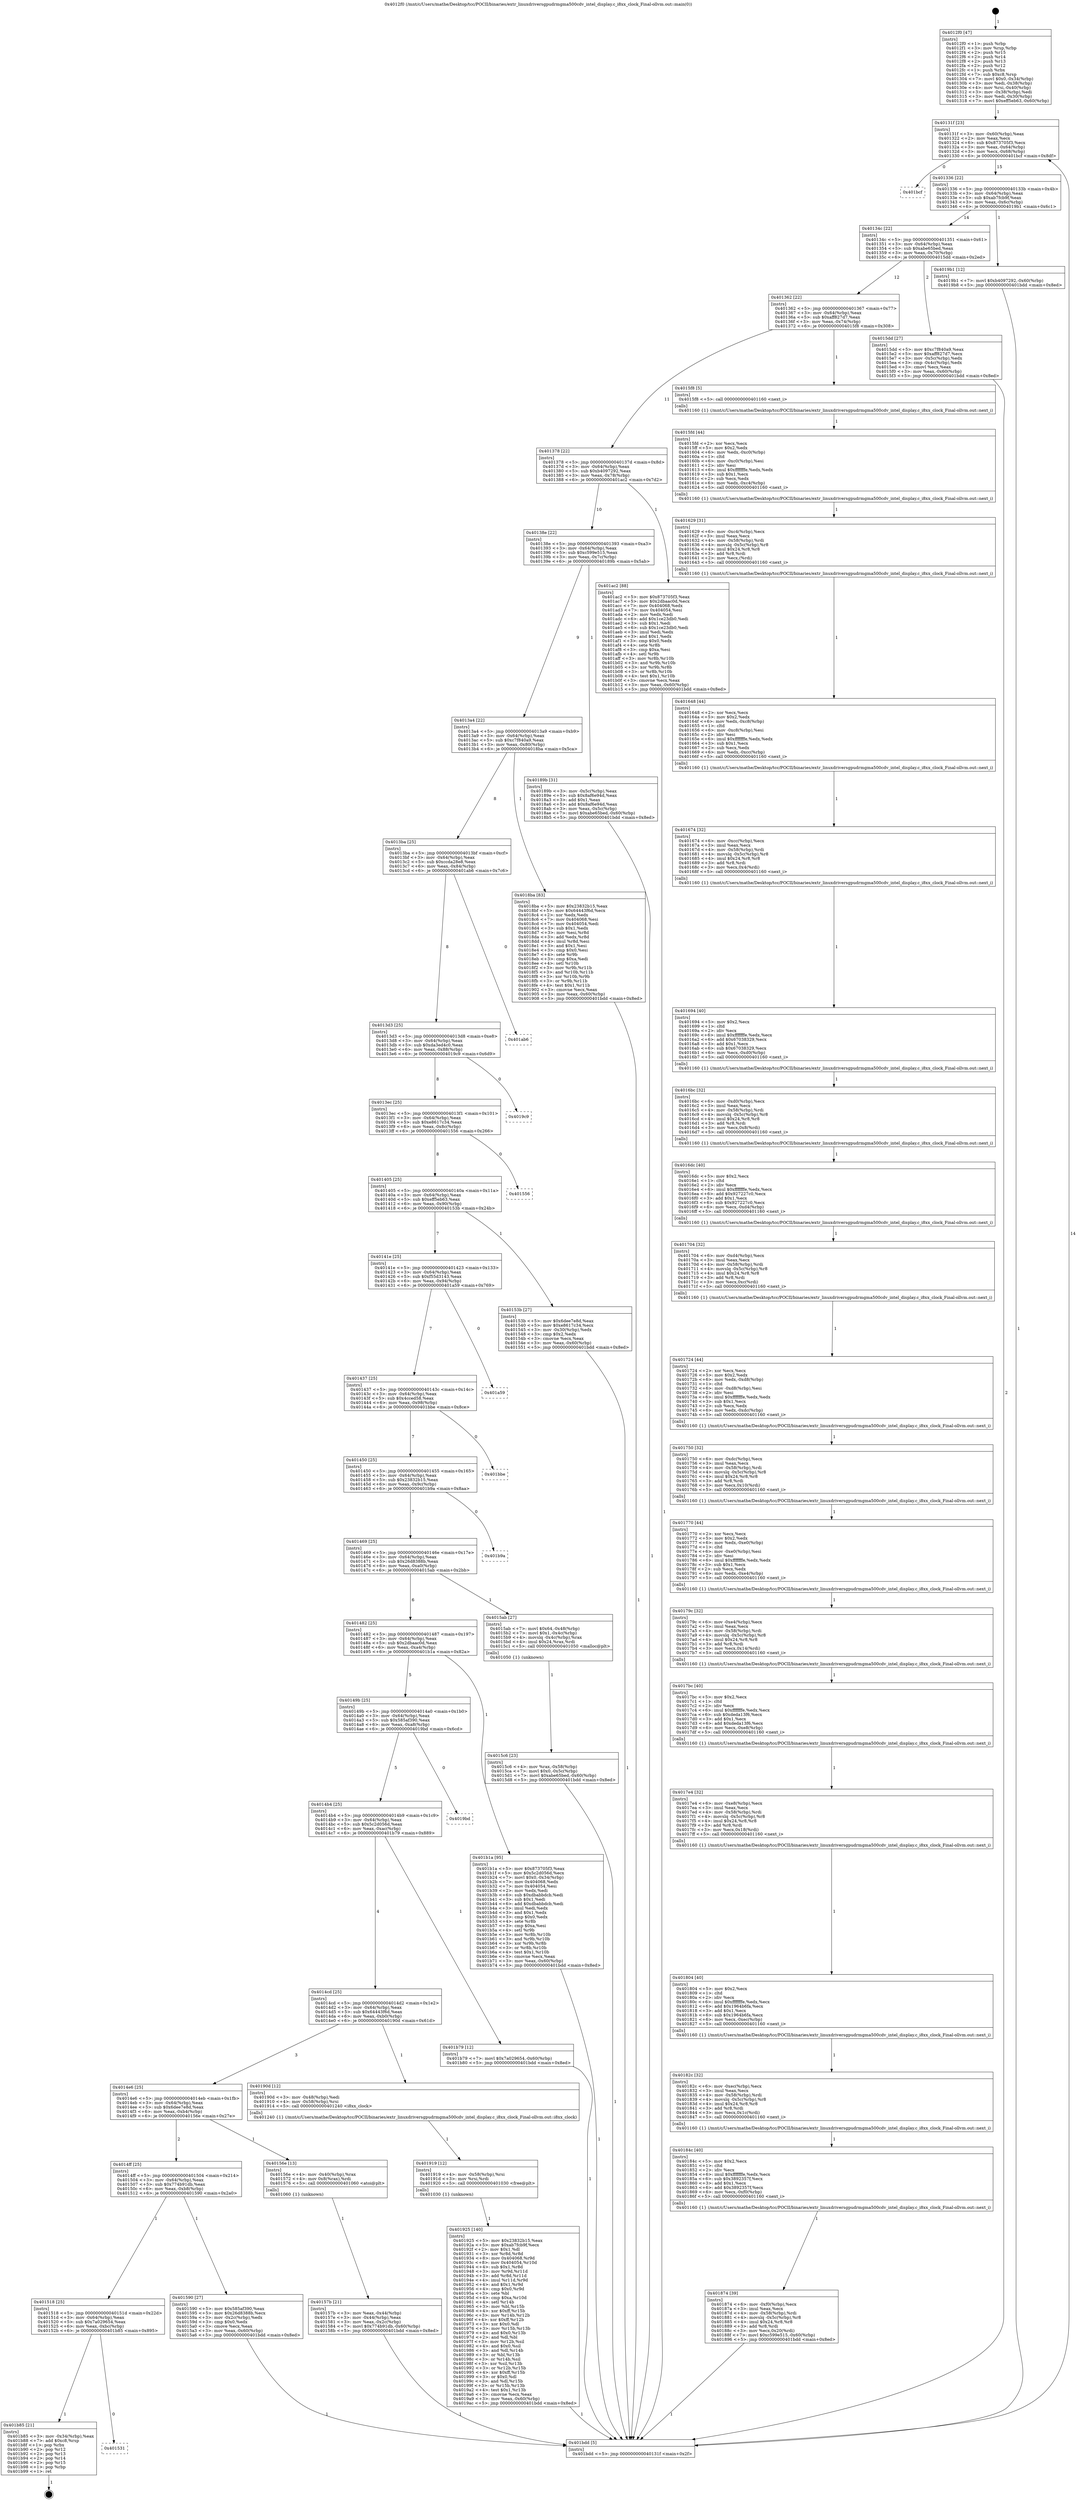 digraph "0x4012f0" {
  label = "0x4012f0 (/mnt/c/Users/mathe/Desktop/tcc/POCII/binaries/extr_linuxdriversgpudrmgma500cdv_intel_display.c_i8xx_clock_Final-ollvm.out::main(0))"
  labelloc = "t"
  node[shape=record]

  Entry [label="",width=0.3,height=0.3,shape=circle,fillcolor=black,style=filled]
  "0x40131f" [label="{
     0x40131f [23]\l
     | [instrs]\l
     &nbsp;&nbsp;0x40131f \<+3\>: mov -0x60(%rbp),%eax\l
     &nbsp;&nbsp;0x401322 \<+2\>: mov %eax,%ecx\l
     &nbsp;&nbsp;0x401324 \<+6\>: sub $0x873705f3,%ecx\l
     &nbsp;&nbsp;0x40132a \<+3\>: mov %eax,-0x64(%rbp)\l
     &nbsp;&nbsp;0x40132d \<+3\>: mov %ecx,-0x68(%rbp)\l
     &nbsp;&nbsp;0x401330 \<+6\>: je 0000000000401bcf \<main+0x8df\>\l
  }"]
  "0x401bcf" [label="{
     0x401bcf\l
  }", style=dashed]
  "0x401336" [label="{
     0x401336 [22]\l
     | [instrs]\l
     &nbsp;&nbsp;0x401336 \<+5\>: jmp 000000000040133b \<main+0x4b\>\l
     &nbsp;&nbsp;0x40133b \<+3\>: mov -0x64(%rbp),%eax\l
     &nbsp;&nbsp;0x40133e \<+5\>: sub $0xab7fcb9f,%eax\l
     &nbsp;&nbsp;0x401343 \<+3\>: mov %eax,-0x6c(%rbp)\l
     &nbsp;&nbsp;0x401346 \<+6\>: je 00000000004019b1 \<main+0x6c1\>\l
  }"]
  Exit [label="",width=0.3,height=0.3,shape=circle,fillcolor=black,style=filled,peripheries=2]
  "0x4019b1" [label="{
     0x4019b1 [12]\l
     | [instrs]\l
     &nbsp;&nbsp;0x4019b1 \<+7\>: movl $0xb4097292,-0x60(%rbp)\l
     &nbsp;&nbsp;0x4019b8 \<+5\>: jmp 0000000000401bdd \<main+0x8ed\>\l
  }"]
  "0x40134c" [label="{
     0x40134c [22]\l
     | [instrs]\l
     &nbsp;&nbsp;0x40134c \<+5\>: jmp 0000000000401351 \<main+0x61\>\l
     &nbsp;&nbsp;0x401351 \<+3\>: mov -0x64(%rbp),%eax\l
     &nbsp;&nbsp;0x401354 \<+5\>: sub $0xabe65bed,%eax\l
     &nbsp;&nbsp;0x401359 \<+3\>: mov %eax,-0x70(%rbp)\l
     &nbsp;&nbsp;0x40135c \<+6\>: je 00000000004015dd \<main+0x2ed\>\l
  }"]
  "0x401531" [label="{
     0x401531\l
  }", style=dashed]
  "0x4015dd" [label="{
     0x4015dd [27]\l
     | [instrs]\l
     &nbsp;&nbsp;0x4015dd \<+5\>: mov $0xc7f840a9,%eax\l
     &nbsp;&nbsp;0x4015e2 \<+5\>: mov $0xaff827d7,%ecx\l
     &nbsp;&nbsp;0x4015e7 \<+3\>: mov -0x5c(%rbp),%edx\l
     &nbsp;&nbsp;0x4015ea \<+3\>: cmp -0x4c(%rbp),%edx\l
     &nbsp;&nbsp;0x4015ed \<+3\>: cmovl %ecx,%eax\l
     &nbsp;&nbsp;0x4015f0 \<+3\>: mov %eax,-0x60(%rbp)\l
     &nbsp;&nbsp;0x4015f3 \<+5\>: jmp 0000000000401bdd \<main+0x8ed\>\l
  }"]
  "0x401362" [label="{
     0x401362 [22]\l
     | [instrs]\l
     &nbsp;&nbsp;0x401362 \<+5\>: jmp 0000000000401367 \<main+0x77\>\l
     &nbsp;&nbsp;0x401367 \<+3\>: mov -0x64(%rbp),%eax\l
     &nbsp;&nbsp;0x40136a \<+5\>: sub $0xaff827d7,%eax\l
     &nbsp;&nbsp;0x40136f \<+3\>: mov %eax,-0x74(%rbp)\l
     &nbsp;&nbsp;0x401372 \<+6\>: je 00000000004015f8 \<main+0x308\>\l
  }"]
  "0x401b85" [label="{
     0x401b85 [21]\l
     | [instrs]\l
     &nbsp;&nbsp;0x401b85 \<+3\>: mov -0x34(%rbp),%eax\l
     &nbsp;&nbsp;0x401b88 \<+7\>: add $0xc8,%rsp\l
     &nbsp;&nbsp;0x401b8f \<+1\>: pop %rbx\l
     &nbsp;&nbsp;0x401b90 \<+2\>: pop %r12\l
     &nbsp;&nbsp;0x401b92 \<+2\>: pop %r13\l
     &nbsp;&nbsp;0x401b94 \<+2\>: pop %r14\l
     &nbsp;&nbsp;0x401b96 \<+2\>: pop %r15\l
     &nbsp;&nbsp;0x401b98 \<+1\>: pop %rbp\l
     &nbsp;&nbsp;0x401b99 \<+1\>: ret\l
  }"]
  "0x4015f8" [label="{
     0x4015f8 [5]\l
     | [instrs]\l
     &nbsp;&nbsp;0x4015f8 \<+5\>: call 0000000000401160 \<next_i\>\l
     | [calls]\l
     &nbsp;&nbsp;0x401160 \{1\} (/mnt/c/Users/mathe/Desktop/tcc/POCII/binaries/extr_linuxdriversgpudrmgma500cdv_intel_display.c_i8xx_clock_Final-ollvm.out::next_i)\l
  }"]
  "0x401378" [label="{
     0x401378 [22]\l
     | [instrs]\l
     &nbsp;&nbsp;0x401378 \<+5\>: jmp 000000000040137d \<main+0x8d\>\l
     &nbsp;&nbsp;0x40137d \<+3\>: mov -0x64(%rbp),%eax\l
     &nbsp;&nbsp;0x401380 \<+5\>: sub $0xb4097292,%eax\l
     &nbsp;&nbsp;0x401385 \<+3\>: mov %eax,-0x78(%rbp)\l
     &nbsp;&nbsp;0x401388 \<+6\>: je 0000000000401ac2 \<main+0x7d2\>\l
  }"]
  "0x401925" [label="{
     0x401925 [140]\l
     | [instrs]\l
     &nbsp;&nbsp;0x401925 \<+5\>: mov $0x23832b15,%eax\l
     &nbsp;&nbsp;0x40192a \<+5\>: mov $0xab7fcb9f,%ecx\l
     &nbsp;&nbsp;0x40192f \<+2\>: mov $0x1,%dl\l
     &nbsp;&nbsp;0x401931 \<+3\>: xor %r8d,%r8d\l
     &nbsp;&nbsp;0x401934 \<+8\>: mov 0x404068,%r9d\l
     &nbsp;&nbsp;0x40193c \<+8\>: mov 0x404054,%r10d\l
     &nbsp;&nbsp;0x401944 \<+4\>: sub $0x1,%r8d\l
     &nbsp;&nbsp;0x401948 \<+3\>: mov %r9d,%r11d\l
     &nbsp;&nbsp;0x40194b \<+3\>: add %r8d,%r11d\l
     &nbsp;&nbsp;0x40194e \<+4\>: imul %r11d,%r9d\l
     &nbsp;&nbsp;0x401952 \<+4\>: and $0x1,%r9d\l
     &nbsp;&nbsp;0x401956 \<+4\>: cmp $0x0,%r9d\l
     &nbsp;&nbsp;0x40195a \<+3\>: sete %bl\l
     &nbsp;&nbsp;0x40195d \<+4\>: cmp $0xa,%r10d\l
     &nbsp;&nbsp;0x401961 \<+4\>: setl %r14b\l
     &nbsp;&nbsp;0x401965 \<+3\>: mov %bl,%r15b\l
     &nbsp;&nbsp;0x401968 \<+4\>: xor $0xff,%r15b\l
     &nbsp;&nbsp;0x40196c \<+3\>: mov %r14b,%r12b\l
     &nbsp;&nbsp;0x40196f \<+4\>: xor $0xff,%r12b\l
     &nbsp;&nbsp;0x401973 \<+3\>: xor $0x0,%dl\l
     &nbsp;&nbsp;0x401976 \<+3\>: mov %r15b,%r13b\l
     &nbsp;&nbsp;0x401979 \<+4\>: and $0x0,%r13b\l
     &nbsp;&nbsp;0x40197d \<+2\>: and %dl,%bl\l
     &nbsp;&nbsp;0x40197f \<+3\>: mov %r12b,%sil\l
     &nbsp;&nbsp;0x401982 \<+4\>: and $0x0,%sil\l
     &nbsp;&nbsp;0x401986 \<+3\>: and %dl,%r14b\l
     &nbsp;&nbsp;0x401989 \<+3\>: or %bl,%r13b\l
     &nbsp;&nbsp;0x40198c \<+3\>: or %r14b,%sil\l
     &nbsp;&nbsp;0x40198f \<+3\>: xor %sil,%r13b\l
     &nbsp;&nbsp;0x401992 \<+3\>: or %r12b,%r15b\l
     &nbsp;&nbsp;0x401995 \<+4\>: xor $0xff,%r15b\l
     &nbsp;&nbsp;0x401999 \<+3\>: or $0x0,%dl\l
     &nbsp;&nbsp;0x40199c \<+3\>: and %dl,%r15b\l
     &nbsp;&nbsp;0x40199f \<+3\>: or %r15b,%r13b\l
     &nbsp;&nbsp;0x4019a2 \<+4\>: test $0x1,%r13b\l
     &nbsp;&nbsp;0x4019a6 \<+3\>: cmovne %ecx,%eax\l
     &nbsp;&nbsp;0x4019a9 \<+3\>: mov %eax,-0x60(%rbp)\l
     &nbsp;&nbsp;0x4019ac \<+5\>: jmp 0000000000401bdd \<main+0x8ed\>\l
  }"]
  "0x401ac2" [label="{
     0x401ac2 [88]\l
     | [instrs]\l
     &nbsp;&nbsp;0x401ac2 \<+5\>: mov $0x873705f3,%eax\l
     &nbsp;&nbsp;0x401ac7 \<+5\>: mov $0x2dbaac0d,%ecx\l
     &nbsp;&nbsp;0x401acc \<+7\>: mov 0x404068,%edx\l
     &nbsp;&nbsp;0x401ad3 \<+7\>: mov 0x404054,%esi\l
     &nbsp;&nbsp;0x401ada \<+2\>: mov %edx,%edi\l
     &nbsp;&nbsp;0x401adc \<+6\>: add $0x1ce23db0,%edi\l
     &nbsp;&nbsp;0x401ae2 \<+3\>: sub $0x1,%edi\l
     &nbsp;&nbsp;0x401ae5 \<+6\>: sub $0x1ce23db0,%edi\l
     &nbsp;&nbsp;0x401aeb \<+3\>: imul %edi,%edx\l
     &nbsp;&nbsp;0x401aee \<+3\>: and $0x1,%edx\l
     &nbsp;&nbsp;0x401af1 \<+3\>: cmp $0x0,%edx\l
     &nbsp;&nbsp;0x401af4 \<+4\>: sete %r8b\l
     &nbsp;&nbsp;0x401af8 \<+3\>: cmp $0xa,%esi\l
     &nbsp;&nbsp;0x401afb \<+4\>: setl %r9b\l
     &nbsp;&nbsp;0x401aff \<+3\>: mov %r8b,%r10b\l
     &nbsp;&nbsp;0x401b02 \<+3\>: and %r9b,%r10b\l
     &nbsp;&nbsp;0x401b05 \<+3\>: xor %r9b,%r8b\l
     &nbsp;&nbsp;0x401b08 \<+3\>: or %r8b,%r10b\l
     &nbsp;&nbsp;0x401b0b \<+4\>: test $0x1,%r10b\l
     &nbsp;&nbsp;0x401b0f \<+3\>: cmovne %ecx,%eax\l
     &nbsp;&nbsp;0x401b12 \<+3\>: mov %eax,-0x60(%rbp)\l
     &nbsp;&nbsp;0x401b15 \<+5\>: jmp 0000000000401bdd \<main+0x8ed\>\l
  }"]
  "0x40138e" [label="{
     0x40138e [22]\l
     | [instrs]\l
     &nbsp;&nbsp;0x40138e \<+5\>: jmp 0000000000401393 \<main+0xa3\>\l
     &nbsp;&nbsp;0x401393 \<+3\>: mov -0x64(%rbp),%eax\l
     &nbsp;&nbsp;0x401396 \<+5\>: sub $0xc599e515,%eax\l
     &nbsp;&nbsp;0x40139b \<+3\>: mov %eax,-0x7c(%rbp)\l
     &nbsp;&nbsp;0x40139e \<+6\>: je 000000000040189b \<main+0x5ab\>\l
  }"]
  "0x401919" [label="{
     0x401919 [12]\l
     | [instrs]\l
     &nbsp;&nbsp;0x401919 \<+4\>: mov -0x58(%rbp),%rsi\l
     &nbsp;&nbsp;0x40191d \<+3\>: mov %rsi,%rdi\l
     &nbsp;&nbsp;0x401920 \<+5\>: call 0000000000401030 \<free@plt\>\l
     | [calls]\l
     &nbsp;&nbsp;0x401030 \{1\} (unknown)\l
  }"]
  "0x40189b" [label="{
     0x40189b [31]\l
     | [instrs]\l
     &nbsp;&nbsp;0x40189b \<+3\>: mov -0x5c(%rbp),%eax\l
     &nbsp;&nbsp;0x40189e \<+5\>: sub $0x8af6e94d,%eax\l
     &nbsp;&nbsp;0x4018a3 \<+3\>: add $0x1,%eax\l
     &nbsp;&nbsp;0x4018a6 \<+5\>: add $0x8af6e94d,%eax\l
     &nbsp;&nbsp;0x4018ab \<+3\>: mov %eax,-0x5c(%rbp)\l
     &nbsp;&nbsp;0x4018ae \<+7\>: movl $0xabe65bed,-0x60(%rbp)\l
     &nbsp;&nbsp;0x4018b5 \<+5\>: jmp 0000000000401bdd \<main+0x8ed\>\l
  }"]
  "0x4013a4" [label="{
     0x4013a4 [22]\l
     | [instrs]\l
     &nbsp;&nbsp;0x4013a4 \<+5\>: jmp 00000000004013a9 \<main+0xb9\>\l
     &nbsp;&nbsp;0x4013a9 \<+3\>: mov -0x64(%rbp),%eax\l
     &nbsp;&nbsp;0x4013ac \<+5\>: sub $0xc7f840a9,%eax\l
     &nbsp;&nbsp;0x4013b1 \<+3\>: mov %eax,-0x80(%rbp)\l
     &nbsp;&nbsp;0x4013b4 \<+6\>: je 00000000004018ba \<main+0x5ca\>\l
  }"]
  "0x401874" [label="{
     0x401874 [39]\l
     | [instrs]\l
     &nbsp;&nbsp;0x401874 \<+6\>: mov -0xf0(%rbp),%ecx\l
     &nbsp;&nbsp;0x40187a \<+3\>: imul %eax,%ecx\l
     &nbsp;&nbsp;0x40187d \<+4\>: mov -0x58(%rbp),%rdi\l
     &nbsp;&nbsp;0x401881 \<+4\>: movslq -0x5c(%rbp),%r8\l
     &nbsp;&nbsp;0x401885 \<+4\>: imul $0x24,%r8,%r8\l
     &nbsp;&nbsp;0x401889 \<+3\>: add %r8,%rdi\l
     &nbsp;&nbsp;0x40188c \<+3\>: mov %ecx,0x20(%rdi)\l
     &nbsp;&nbsp;0x40188f \<+7\>: movl $0xc599e515,-0x60(%rbp)\l
     &nbsp;&nbsp;0x401896 \<+5\>: jmp 0000000000401bdd \<main+0x8ed\>\l
  }"]
  "0x4018ba" [label="{
     0x4018ba [83]\l
     | [instrs]\l
     &nbsp;&nbsp;0x4018ba \<+5\>: mov $0x23832b15,%eax\l
     &nbsp;&nbsp;0x4018bf \<+5\>: mov $0x64443f6d,%ecx\l
     &nbsp;&nbsp;0x4018c4 \<+2\>: xor %edx,%edx\l
     &nbsp;&nbsp;0x4018c6 \<+7\>: mov 0x404068,%esi\l
     &nbsp;&nbsp;0x4018cd \<+7\>: mov 0x404054,%edi\l
     &nbsp;&nbsp;0x4018d4 \<+3\>: sub $0x1,%edx\l
     &nbsp;&nbsp;0x4018d7 \<+3\>: mov %esi,%r8d\l
     &nbsp;&nbsp;0x4018da \<+3\>: add %edx,%r8d\l
     &nbsp;&nbsp;0x4018dd \<+4\>: imul %r8d,%esi\l
     &nbsp;&nbsp;0x4018e1 \<+3\>: and $0x1,%esi\l
     &nbsp;&nbsp;0x4018e4 \<+3\>: cmp $0x0,%esi\l
     &nbsp;&nbsp;0x4018e7 \<+4\>: sete %r9b\l
     &nbsp;&nbsp;0x4018eb \<+3\>: cmp $0xa,%edi\l
     &nbsp;&nbsp;0x4018ee \<+4\>: setl %r10b\l
     &nbsp;&nbsp;0x4018f2 \<+3\>: mov %r9b,%r11b\l
     &nbsp;&nbsp;0x4018f5 \<+3\>: and %r10b,%r11b\l
     &nbsp;&nbsp;0x4018f8 \<+3\>: xor %r10b,%r9b\l
     &nbsp;&nbsp;0x4018fb \<+3\>: or %r9b,%r11b\l
     &nbsp;&nbsp;0x4018fe \<+4\>: test $0x1,%r11b\l
     &nbsp;&nbsp;0x401902 \<+3\>: cmovne %ecx,%eax\l
     &nbsp;&nbsp;0x401905 \<+3\>: mov %eax,-0x60(%rbp)\l
     &nbsp;&nbsp;0x401908 \<+5\>: jmp 0000000000401bdd \<main+0x8ed\>\l
  }"]
  "0x4013ba" [label="{
     0x4013ba [25]\l
     | [instrs]\l
     &nbsp;&nbsp;0x4013ba \<+5\>: jmp 00000000004013bf \<main+0xcf\>\l
     &nbsp;&nbsp;0x4013bf \<+3\>: mov -0x64(%rbp),%eax\l
     &nbsp;&nbsp;0x4013c2 \<+5\>: sub $0xccda28e8,%eax\l
     &nbsp;&nbsp;0x4013c7 \<+6\>: mov %eax,-0x84(%rbp)\l
     &nbsp;&nbsp;0x4013cd \<+6\>: je 0000000000401ab6 \<main+0x7c6\>\l
  }"]
  "0x40184c" [label="{
     0x40184c [40]\l
     | [instrs]\l
     &nbsp;&nbsp;0x40184c \<+5\>: mov $0x2,%ecx\l
     &nbsp;&nbsp;0x401851 \<+1\>: cltd\l
     &nbsp;&nbsp;0x401852 \<+2\>: idiv %ecx\l
     &nbsp;&nbsp;0x401854 \<+6\>: imul $0xfffffffe,%edx,%ecx\l
     &nbsp;&nbsp;0x40185a \<+6\>: sub $0x3892357f,%ecx\l
     &nbsp;&nbsp;0x401860 \<+3\>: add $0x1,%ecx\l
     &nbsp;&nbsp;0x401863 \<+6\>: add $0x3892357f,%ecx\l
     &nbsp;&nbsp;0x401869 \<+6\>: mov %ecx,-0xf0(%rbp)\l
     &nbsp;&nbsp;0x40186f \<+5\>: call 0000000000401160 \<next_i\>\l
     | [calls]\l
     &nbsp;&nbsp;0x401160 \{1\} (/mnt/c/Users/mathe/Desktop/tcc/POCII/binaries/extr_linuxdriversgpudrmgma500cdv_intel_display.c_i8xx_clock_Final-ollvm.out::next_i)\l
  }"]
  "0x401ab6" [label="{
     0x401ab6\l
  }", style=dashed]
  "0x4013d3" [label="{
     0x4013d3 [25]\l
     | [instrs]\l
     &nbsp;&nbsp;0x4013d3 \<+5\>: jmp 00000000004013d8 \<main+0xe8\>\l
     &nbsp;&nbsp;0x4013d8 \<+3\>: mov -0x64(%rbp),%eax\l
     &nbsp;&nbsp;0x4013db \<+5\>: sub $0xda3ed4c0,%eax\l
     &nbsp;&nbsp;0x4013e0 \<+6\>: mov %eax,-0x88(%rbp)\l
     &nbsp;&nbsp;0x4013e6 \<+6\>: je 00000000004019c9 \<main+0x6d9\>\l
  }"]
  "0x40182c" [label="{
     0x40182c [32]\l
     | [instrs]\l
     &nbsp;&nbsp;0x40182c \<+6\>: mov -0xec(%rbp),%ecx\l
     &nbsp;&nbsp;0x401832 \<+3\>: imul %eax,%ecx\l
     &nbsp;&nbsp;0x401835 \<+4\>: mov -0x58(%rbp),%rdi\l
     &nbsp;&nbsp;0x401839 \<+4\>: movslq -0x5c(%rbp),%r8\l
     &nbsp;&nbsp;0x40183d \<+4\>: imul $0x24,%r8,%r8\l
     &nbsp;&nbsp;0x401841 \<+3\>: add %r8,%rdi\l
     &nbsp;&nbsp;0x401844 \<+3\>: mov %ecx,0x1c(%rdi)\l
     &nbsp;&nbsp;0x401847 \<+5\>: call 0000000000401160 \<next_i\>\l
     | [calls]\l
     &nbsp;&nbsp;0x401160 \{1\} (/mnt/c/Users/mathe/Desktop/tcc/POCII/binaries/extr_linuxdriversgpudrmgma500cdv_intel_display.c_i8xx_clock_Final-ollvm.out::next_i)\l
  }"]
  "0x4019c9" [label="{
     0x4019c9\l
  }", style=dashed]
  "0x4013ec" [label="{
     0x4013ec [25]\l
     | [instrs]\l
     &nbsp;&nbsp;0x4013ec \<+5\>: jmp 00000000004013f1 \<main+0x101\>\l
     &nbsp;&nbsp;0x4013f1 \<+3\>: mov -0x64(%rbp),%eax\l
     &nbsp;&nbsp;0x4013f4 \<+5\>: sub $0xe8617c34,%eax\l
     &nbsp;&nbsp;0x4013f9 \<+6\>: mov %eax,-0x8c(%rbp)\l
     &nbsp;&nbsp;0x4013ff \<+6\>: je 0000000000401556 \<main+0x266\>\l
  }"]
  "0x401804" [label="{
     0x401804 [40]\l
     | [instrs]\l
     &nbsp;&nbsp;0x401804 \<+5\>: mov $0x2,%ecx\l
     &nbsp;&nbsp;0x401809 \<+1\>: cltd\l
     &nbsp;&nbsp;0x40180a \<+2\>: idiv %ecx\l
     &nbsp;&nbsp;0x40180c \<+6\>: imul $0xfffffffe,%edx,%ecx\l
     &nbsp;&nbsp;0x401812 \<+6\>: add $0x1964b6fa,%ecx\l
     &nbsp;&nbsp;0x401818 \<+3\>: add $0x1,%ecx\l
     &nbsp;&nbsp;0x40181b \<+6\>: sub $0x1964b6fa,%ecx\l
     &nbsp;&nbsp;0x401821 \<+6\>: mov %ecx,-0xec(%rbp)\l
     &nbsp;&nbsp;0x401827 \<+5\>: call 0000000000401160 \<next_i\>\l
     | [calls]\l
     &nbsp;&nbsp;0x401160 \{1\} (/mnt/c/Users/mathe/Desktop/tcc/POCII/binaries/extr_linuxdriversgpudrmgma500cdv_intel_display.c_i8xx_clock_Final-ollvm.out::next_i)\l
  }"]
  "0x401556" [label="{
     0x401556\l
  }", style=dashed]
  "0x401405" [label="{
     0x401405 [25]\l
     | [instrs]\l
     &nbsp;&nbsp;0x401405 \<+5\>: jmp 000000000040140a \<main+0x11a\>\l
     &nbsp;&nbsp;0x40140a \<+3\>: mov -0x64(%rbp),%eax\l
     &nbsp;&nbsp;0x40140d \<+5\>: sub $0xeff5eb63,%eax\l
     &nbsp;&nbsp;0x401412 \<+6\>: mov %eax,-0x90(%rbp)\l
     &nbsp;&nbsp;0x401418 \<+6\>: je 000000000040153b \<main+0x24b\>\l
  }"]
  "0x4017e4" [label="{
     0x4017e4 [32]\l
     | [instrs]\l
     &nbsp;&nbsp;0x4017e4 \<+6\>: mov -0xe8(%rbp),%ecx\l
     &nbsp;&nbsp;0x4017ea \<+3\>: imul %eax,%ecx\l
     &nbsp;&nbsp;0x4017ed \<+4\>: mov -0x58(%rbp),%rdi\l
     &nbsp;&nbsp;0x4017f1 \<+4\>: movslq -0x5c(%rbp),%r8\l
     &nbsp;&nbsp;0x4017f5 \<+4\>: imul $0x24,%r8,%r8\l
     &nbsp;&nbsp;0x4017f9 \<+3\>: add %r8,%rdi\l
     &nbsp;&nbsp;0x4017fc \<+3\>: mov %ecx,0x18(%rdi)\l
     &nbsp;&nbsp;0x4017ff \<+5\>: call 0000000000401160 \<next_i\>\l
     | [calls]\l
     &nbsp;&nbsp;0x401160 \{1\} (/mnt/c/Users/mathe/Desktop/tcc/POCII/binaries/extr_linuxdriversgpudrmgma500cdv_intel_display.c_i8xx_clock_Final-ollvm.out::next_i)\l
  }"]
  "0x40153b" [label="{
     0x40153b [27]\l
     | [instrs]\l
     &nbsp;&nbsp;0x40153b \<+5\>: mov $0x6dee7e8d,%eax\l
     &nbsp;&nbsp;0x401540 \<+5\>: mov $0xe8617c34,%ecx\l
     &nbsp;&nbsp;0x401545 \<+3\>: mov -0x30(%rbp),%edx\l
     &nbsp;&nbsp;0x401548 \<+3\>: cmp $0x2,%edx\l
     &nbsp;&nbsp;0x40154b \<+3\>: cmovne %ecx,%eax\l
     &nbsp;&nbsp;0x40154e \<+3\>: mov %eax,-0x60(%rbp)\l
     &nbsp;&nbsp;0x401551 \<+5\>: jmp 0000000000401bdd \<main+0x8ed\>\l
  }"]
  "0x40141e" [label="{
     0x40141e [25]\l
     | [instrs]\l
     &nbsp;&nbsp;0x40141e \<+5\>: jmp 0000000000401423 \<main+0x133\>\l
     &nbsp;&nbsp;0x401423 \<+3\>: mov -0x64(%rbp),%eax\l
     &nbsp;&nbsp;0x401426 \<+5\>: sub $0xf55d3143,%eax\l
     &nbsp;&nbsp;0x40142b \<+6\>: mov %eax,-0x94(%rbp)\l
     &nbsp;&nbsp;0x401431 \<+6\>: je 0000000000401a59 \<main+0x769\>\l
  }"]
  "0x401bdd" [label="{
     0x401bdd [5]\l
     | [instrs]\l
     &nbsp;&nbsp;0x401bdd \<+5\>: jmp 000000000040131f \<main+0x2f\>\l
  }"]
  "0x4012f0" [label="{
     0x4012f0 [47]\l
     | [instrs]\l
     &nbsp;&nbsp;0x4012f0 \<+1\>: push %rbp\l
     &nbsp;&nbsp;0x4012f1 \<+3\>: mov %rsp,%rbp\l
     &nbsp;&nbsp;0x4012f4 \<+2\>: push %r15\l
     &nbsp;&nbsp;0x4012f6 \<+2\>: push %r14\l
     &nbsp;&nbsp;0x4012f8 \<+2\>: push %r13\l
     &nbsp;&nbsp;0x4012fa \<+2\>: push %r12\l
     &nbsp;&nbsp;0x4012fc \<+1\>: push %rbx\l
     &nbsp;&nbsp;0x4012fd \<+7\>: sub $0xc8,%rsp\l
     &nbsp;&nbsp;0x401304 \<+7\>: movl $0x0,-0x34(%rbp)\l
     &nbsp;&nbsp;0x40130b \<+3\>: mov %edi,-0x38(%rbp)\l
     &nbsp;&nbsp;0x40130e \<+4\>: mov %rsi,-0x40(%rbp)\l
     &nbsp;&nbsp;0x401312 \<+3\>: mov -0x38(%rbp),%edi\l
     &nbsp;&nbsp;0x401315 \<+3\>: mov %edi,-0x30(%rbp)\l
     &nbsp;&nbsp;0x401318 \<+7\>: movl $0xeff5eb63,-0x60(%rbp)\l
  }"]
  "0x4017bc" [label="{
     0x4017bc [40]\l
     | [instrs]\l
     &nbsp;&nbsp;0x4017bc \<+5\>: mov $0x2,%ecx\l
     &nbsp;&nbsp;0x4017c1 \<+1\>: cltd\l
     &nbsp;&nbsp;0x4017c2 \<+2\>: idiv %ecx\l
     &nbsp;&nbsp;0x4017c4 \<+6\>: imul $0xfffffffe,%edx,%ecx\l
     &nbsp;&nbsp;0x4017ca \<+6\>: sub $0xdeda13f6,%ecx\l
     &nbsp;&nbsp;0x4017d0 \<+3\>: add $0x1,%ecx\l
     &nbsp;&nbsp;0x4017d3 \<+6\>: add $0xdeda13f6,%ecx\l
     &nbsp;&nbsp;0x4017d9 \<+6\>: mov %ecx,-0xe8(%rbp)\l
     &nbsp;&nbsp;0x4017df \<+5\>: call 0000000000401160 \<next_i\>\l
     | [calls]\l
     &nbsp;&nbsp;0x401160 \{1\} (/mnt/c/Users/mathe/Desktop/tcc/POCII/binaries/extr_linuxdriversgpudrmgma500cdv_intel_display.c_i8xx_clock_Final-ollvm.out::next_i)\l
  }"]
  "0x401a59" [label="{
     0x401a59\l
  }", style=dashed]
  "0x401437" [label="{
     0x401437 [25]\l
     | [instrs]\l
     &nbsp;&nbsp;0x401437 \<+5\>: jmp 000000000040143c \<main+0x14c\>\l
     &nbsp;&nbsp;0x40143c \<+3\>: mov -0x64(%rbp),%eax\l
     &nbsp;&nbsp;0x40143f \<+5\>: sub $0x4cced58,%eax\l
     &nbsp;&nbsp;0x401444 \<+6\>: mov %eax,-0x98(%rbp)\l
     &nbsp;&nbsp;0x40144a \<+6\>: je 0000000000401bbe \<main+0x8ce\>\l
  }"]
  "0x40179c" [label="{
     0x40179c [32]\l
     | [instrs]\l
     &nbsp;&nbsp;0x40179c \<+6\>: mov -0xe4(%rbp),%ecx\l
     &nbsp;&nbsp;0x4017a2 \<+3\>: imul %eax,%ecx\l
     &nbsp;&nbsp;0x4017a5 \<+4\>: mov -0x58(%rbp),%rdi\l
     &nbsp;&nbsp;0x4017a9 \<+4\>: movslq -0x5c(%rbp),%r8\l
     &nbsp;&nbsp;0x4017ad \<+4\>: imul $0x24,%r8,%r8\l
     &nbsp;&nbsp;0x4017b1 \<+3\>: add %r8,%rdi\l
     &nbsp;&nbsp;0x4017b4 \<+3\>: mov %ecx,0x14(%rdi)\l
     &nbsp;&nbsp;0x4017b7 \<+5\>: call 0000000000401160 \<next_i\>\l
     | [calls]\l
     &nbsp;&nbsp;0x401160 \{1\} (/mnt/c/Users/mathe/Desktop/tcc/POCII/binaries/extr_linuxdriversgpudrmgma500cdv_intel_display.c_i8xx_clock_Final-ollvm.out::next_i)\l
  }"]
  "0x401bbe" [label="{
     0x401bbe\l
  }", style=dashed]
  "0x401450" [label="{
     0x401450 [25]\l
     | [instrs]\l
     &nbsp;&nbsp;0x401450 \<+5\>: jmp 0000000000401455 \<main+0x165\>\l
     &nbsp;&nbsp;0x401455 \<+3\>: mov -0x64(%rbp),%eax\l
     &nbsp;&nbsp;0x401458 \<+5\>: sub $0x23832b15,%eax\l
     &nbsp;&nbsp;0x40145d \<+6\>: mov %eax,-0x9c(%rbp)\l
     &nbsp;&nbsp;0x401463 \<+6\>: je 0000000000401b9a \<main+0x8aa\>\l
  }"]
  "0x401770" [label="{
     0x401770 [44]\l
     | [instrs]\l
     &nbsp;&nbsp;0x401770 \<+2\>: xor %ecx,%ecx\l
     &nbsp;&nbsp;0x401772 \<+5\>: mov $0x2,%edx\l
     &nbsp;&nbsp;0x401777 \<+6\>: mov %edx,-0xe0(%rbp)\l
     &nbsp;&nbsp;0x40177d \<+1\>: cltd\l
     &nbsp;&nbsp;0x40177e \<+6\>: mov -0xe0(%rbp),%esi\l
     &nbsp;&nbsp;0x401784 \<+2\>: idiv %esi\l
     &nbsp;&nbsp;0x401786 \<+6\>: imul $0xfffffffe,%edx,%edx\l
     &nbsp;&nbsp;0x40178c \<+3\>: sub $0x1,%ecx\l
     &nbsp;&nbsp;0x40178f \<+2\>: sub %ecx,%edx\l
     &nbsp;&nbsp;0x401791 \<+6\>: mov %edx,-0xe4(%rbp)\l
     &nbsp;&nbsp;0x401797 \<+5\>: call 0000000000401160 \<next_i\>\l
     | [calls]\l
     &nbsp;&nbsp;0x401160 \{1\} (/mnt/c/Users/mathe/Desktop/tcc/POCII/binaries/extr_linuxdriversgpudrmgma500cdv_intel_display.c_i8xx_clock_Final-ollvm.out::next_i)\l
  }"]
  "0x401b9a" [label="{
     0x401b9a\l
  }", style=dashed]
  "0x401469" [label="{
     0x401469 [25]\l
     | [instrs]\l
     &nbsp;&nbsp;0x401469 \<+5\>: jmp 000000000040146e \<main+0x17e\>\l
     &nbsp;&nbsp;0x40146e \<+3\>: mov -0x64(%rbp),%eax\l
     &nbsp;&nbsp;0x401471 \<+5\>: sub $0x26d8388b,%eax\l
     &nbsp;&nbsp;0x401476 \<+6\>: mov %eax,-0xa0(%rbp)\l
     &nbsp;&nbsp;0x40147c \<+6\>: je 00000000004015ab \<main+0x2bb\>\l
  }"]
  "0x401750" [label="{
     0x401750 [32]\l
     | [instrs]\l
     &nbsp;&nbsp;0x401750 \<+6\>: mov -0xdc(%rbp),%ecx\l
     &nbsp;&nbsp;0x401756 \<+3\>: imul %eax,%ecx\l
     &nbsp;&nbsp;0x401759 \<+4\>: mov -0x58(%rbp),%rdi\l
     &nbsp;&nbsp;0x40175d \<+4\>: movslq -0x5c(%rbp),%r8\l
     &nbsp;&nbsp;0x401761 \<+4\>: imul $0x24,%r8,%r8\l
     &nbsp;&nbsp;0x401765 \<+3\>: add %r8,%rdi\l
     &nbsp;&nbsp;0x401768 \<+3\>: mov %ecx,0x10(%rdi)\l
     &nbsp;&nbsp;0x40176b \<+5\>: call 0000000000401160 \<next_i\>\l
     | [calls]\l
     &nbsp;&nbsp;0x401160 \{1\} (/mnt/c/Users/mathe/Desktop/tcc/POCII/binaries/extr_linuxdriversgpudrmgma500cdv_intel_display.c_i8xx_clock_Final-ollvm.out::next_i)\l
  }"]
  "0x4015ab" [label="{
     0x4015ab [27]\l
     | [instrs]\l
     &nbsp;&nbsp;0x4015ab \<+7\>: movl $0x64,-0x48(%rbp)\l
     &nbsp;&nbsp;0x4015b2 \<+7\>: movl $0x1,-0x4c(%rbp)\l
     &nbsp;&nbsp;0x4015b9 \<+4\>: movslq -0x4c(%rbp),%rax\l
     &nbsp;&nbsp;0x4015bd \<+4\>: imul $0x24,%rax,%rdi\l
     &nbsp;&nbsp;0x4015c1 \<+5\>: call 0000000000401050 \<malloc@plt\>\l
     | [calls]\l
     &nbsp;&nbsp;0x401050 \{1\} (unknown)\l
  }"]
  "0x401482" [label="{
     0x401482 [25]\l
     | [instrs]\l
     &nbsp;&nbsp;0x401482 \<+5\>: jmp 0000000000401487 \<main+0x197\>\l
     &nbsp;&nbsp;0x401487 \<+3\>: mov -0x64(%rbp),%eax\l
     &nbsp;&nbsp;0x40148a \<+5\>: sub $0x2dbaac0d,%eax\l
     &nbsp;&nbsp;0x40148f \<+6\>: mov %eax,-0xa4(%rbp)\l
     &nbsp;&nbsp;0x401495 \<+6\>: je 0000000000401b1a \<main+0x82a\>\l
  }"]
  "0x401724" [label="{
     0x401724 [44]\l
     | [instrs]\l
     &nbsp;&nbsp;0x401724 \<+2\>: xor %ecx,%ecx\l
     &nbsp;&nbsp;0x401726 \<+5\>: mov $0x2,%edx\l
     &nbsp;&nbsp;0x40172b \<+6\>: mov %edx,-0xd8(%rbp)\l
     &nbsp;&nbsp;0x401731 \<+1\>: cltd\l
     &nbsp;&nbsp;0x401732 \<+6\>: mov -0xd8(%rbp),%esi\l
     &nbsp;&nbsp;0x401738 \<+2\>: idiv %esi\l
     &nbsp;&nbsp;0x40173a \<+6\>: imul $0xfffffffe,%edx,%edx\l
     &nbsp;&nbsp;0x401740 \<+3\>: sub $0x1,%ecx\l
     &nbsp;&nbsp;0x401743 \<+2\>: sub %ecx,%edx\l
     &nbsp;&nbsp;0x401745 \<+6\>: mov %edx,-0xdc(%rbp)\l
     &nbsp;&nbsp;0x40174b \<+5\>: call 0000000000401160 \<next_i\>\l
     | [calls]\l
     &nbsp;&nbsp;0x401160 \{1\} (/mnt/c/Users/mathe/Desktop/tcc/POCII/binaries/extr_linuxdriversgpudrmgma500cdv_intel_display.c_i8xx_clock_Final-ollvm.out::next_i)\l
  }"]
  "0x401b1a" [label="{
     0x401b1a [95]\l
     | [instrs]\l
     &nbsp;&nbsp;0x401b1a \<+5\>: mov $0x873705f3,%eax\l
     &nbsp;&nbsp;0x401b1f \<+5\>: mov $0x5c2d056d,%ecx\l
     &nbsp;&nbsp;0x401b24 \<+7\>: movl $0x0,-0x34(%rbp)\l
     &nbsp;&nbsp;0x401b2b \<+7\>: mov 0x404068,%edx\l
     &nbsp;&nbsp;0x401b32 \<+7\>: mov 0x404054,%esi\l
     &nbsp;&nbsp;0x401b39 \<+2\>: mov %edx,%edi\l
     &nbsp;&nbsp;0x401b3b \<+6\>: sub $0xdbabbdcb,%edi\l
     &nbsp;&nbsp;0x401b41 \<+3\>: sub $0x1,%edi\l
     &nbsp;&nbsp;0x401b44 \<+6\>: add $0xdbabbdcb,%edi\l
     &nbsp;&nbsp;0x401b4a \<+3\>: imul %edi,%edx\l
     &nbsp;&nbsp;0x401b4d \<+3\>: and $0x1,%edx\l
     &nbsp;&nbsp;0x401b50 \<+3\>: cmp $0x0,%edx\l
     &nbsp;&nbsp;0x401b53 \<+4\>: sete %r8b\l
     &nbsp;&nbsp;0x401b57 \<+3\>: cmp $0xa,%esi\l
     &nbsp;&nbsp;0x401b5a \<+4\>: setl %r9b\l
     &nbsp;&nbsp;0x401b5e \<+3\>: mov %r8b,%r10b\l
     &nbsp;&nbsp;0x401b61 \<+3\>: and %r9b,%r10b\l
     &nbsp;&nbsp;0x401b64 \<+3\>: xor %r9b,%r8b\l
     &nbsp;&nbsp;0x401b67 \<+3\>: or %r8b,%r10b\l
     &nbsp;&nbsp;0x401b6a \<+4\>: test $0x1,%r10b\l
     &nbsp;&nbsp;0x401b6e \<+3\>: cmovne %ecx,%eax\l
     &nbsp;&nbsp;0x401b71 \<+3\>: mov %eax,-0x60(%rbp)\l
     &nbsp;&nbsp;0x401b74 \<+5\>: jmp 0000000000401bdd \<main+0x8ed\>\l
  }"]
  "0x40149b" [label="{
     0x40149b [25]\l
     | [instrs]\l
     &nbsp;&nbsp;0x40149b \<+5\>: jmp 00000000004014a0 \<main+0x1b0\>\l
     &nbsp;&nbsp;0x4014a0 \<+3\>: mov -0x64(%rbp),%eax\l
     &nbsp;&nbsp;0x4014a3 \<+5\>: sub $0x585af390,%eax\l
     &nbsp;&nbsp;0x4014a8 \<+6\>: mov %eax,-0xa8(%rbp)\l
     &nbsp;&nbsp;0x4014ae \<+6\>: je 00000000004019bd \<main+0x6cd\>\l
  }"]
  "0x401704" [label="{
     0x401704 [32]\l
     | [instrs]\l
     &nbsp;&nbsp;0x401704 \<+6\>: mov -0xd4(%rbp),%ecx\l
     &nbsp;&nbsp;0x40170a \<+3\>: imul %eax,%ecx\l
     &nbsp;&nbsp;0x40170d \<+4\>: mov -0x58(%rbp),%rdi\l
     &nbsp;&nbsp;0x401711 \<+4\>: movslq -0x5c(%rbp),%r8\l
     &nbsp;&nbsp;0x401715 \<+4\>: imul $0x24,%r8,%r8\l
     &nbsp;&nbsp;0x401719 \<+3\>: add %r8,%rdi\l
     &nbsp;&nbsp;0x40171c \<+3\>: mov %ecx,0xc(%rdi)\l
     &nbsp;&nbsp;0x40171f \<+5\>: call 0000000000401160 \<next_i\>\l
     | [calls]\l
     &nbsp;&nbsp;0x401160 \{1\} (/mnt/c/Users/mathe/Desktop/tcc/POCII/binaries/extr_linuxdriversgpudrmgma500cdv_intel_display.c_i8xx_clock_Final-ollvm.out::next_i)\l
  }"]
  "0x4019bd" [label="{
     0x4019bd\l
  }", style=dashed]
  "0x4014b4" [label="{
     0x4014b4 [25]\l
     | [instrs]\l
     &nbsp;&nbsp;0x4014b4 \<+5\>: jmp 00000000004014b9 \<main+0x1c9\>\l
     &nbsp;&nbsp;0x4014b9 \<+3\>: mov -0x64(%rbp),%eax\l
     &nbsp;&nbsp;0x4014bc \<+5\>: sub $0x5c2d056d,%eax\l
     &nbsp;&nbsp;0x4014c1 \<+6\>: mov %eax,-0xac(%rbp)\l
     &nbsp;&nbsp;0x4014c7 \<+6\>: je 0000000000401b79 \<main+0x889\>\l
  }"]
  "0x4016dc" [label="{
     0x4016dc [40]\l
     | [instrs]\l
     &nbsp;&nbsp;0x4016dc \<+5\>: mov $0x2,%ecx\l
     &nbsp;&nbsp;0x4016e1 \<+1\>: cltd\l
     &nbsp;&nbsp;0x4016e2 \<+2\>: idiv %ecx\l
     &nbsp;&nbsp;0x4016e4 \<+6\>: imul $0xfffffffe,%edx,%ecx\l
     &nbsp;&nbsp;0x4016ea \<+6\>: add $0x927227c0,%ecx\l
     &nbsp;&nbsp;0x4016f0 \<+3\>: add $0x1,%ecx\l
     &nbsp;&nbsp;0x4016f3 \<+6\>: sub $0x927227c0,%ecx\l
     &nbsp;&nbsp;0x4016f9 \<+6\>: mov %ecx,-0xd4(%rbp)\l
     &nbsp;&nbsp;0x4016ff \<+5\>: call 0000000000401160 \<next_i\>\l
     | [calls]\l
     &nbsp;&nbsp;0x401160 \{1\} (/mnt/c/Users/mathe/Desktop/tcc/POCII/binaries/extr_linuxdriversgpudrmgma500cdv_intel_display.c_i8xx_clock_Final-ollvm.out::next_i)\l
  }"]
  "0x401b79" [label="{
     0x401b79 [12]\l
     | [instrs]\l
     &nbsp;&nbsp;0x401b79 \<+7\>: movl $0x7a029654,-0x60(%rbp)\l
     &nbsp;&nbsp;0x401b80 \<+5\>: jmp 0000000000401bdd \<main+0x8ed\>\l
  }"]
  "0x4014cd" [label="{
     0x4014cd [25]\l
     | [instrs]\l
     &nbsp;&nbsp;0x4014cd \<+5\>: jmp 00000000004014d2 \<main+0x1e2\>\l
     &nbsp;&nbsp;0x4014d2 \<+3\>: mov -0x64(%rbp),%eax\l
     &nbsp;&nbsp;0x4014d5 \<+5\>: sub $0x64443f6d,%eax\l
     &nbsp;&nbsp;0x4014da \<+6\>: mov %eax,-0xb0(%rbp)\l
     &nbsp;&nbsp;0x4014e0 \<+6\>: je 000000000040190d \<main+0x61d\>\l
  }"]
  "0x4016bc" [label="{
     0x4016bc [32]\l
     | [instrs]\l
     &nbsp;&nbsp;0x4016bc \<+6\>: mov -0xd0(%rbp),%ecx\l
     &nbsp;&nbsp;0x4016c2 \<+3\>: imul %eax,%ecx\l
     &nbsp;&nbsp;0x4016c5 \<+4\>: mov -0x58(%rbp),%rdi\l
     &nbsp;&nbsp;0x4016c9 \<+4\>: movslq -0x5c(%rbp),%r8\l
     &nbsp;&nbsp;0x4016cd \<+4\>: imul $0x24,%r8,%r8\l
     &nbsp;&nbsp;0x4016d1 \<+3\>: add %r8,%rdi\l
     &nbsp;&nbsp;0x4016d4 \<+3\>: mov %ecx,0x8(%rdi)\l
     &nbsp;&nbsp;0x4016d7 \<+5\>: call 0000000000401160 \<next_i\>\l
     | [calls]\l
     &nbsp;&nbsp;0x401160 \{1\} (/mnt/c/Users/mathe/Desktop/tcc/POCII/binaries/extr_linuxdriversgpudrmgma500cdv_intel_display.c_i8xx_clock_Final-ollvm.out::next_i)\l
  }"]
  "0x40190d" [label="{
     0x40190d [12]\l
     | [instrs]\l
     &nbsp;&nbsp;0x40190d \<+3\>: mov -0x48(%rbp),%edi\l
     &nbsp;&nbsp;0x401910 \<+4\>: mov -0x58(%rbp),%rsi\l
     &nbsp;&nbsp;0x401914 \<+5\>: call 0000000000401240 \<i8xx_clock\>\l
     | [calls]\l
     &nbsp;&nbsp;0x401240 \{1\} (/mnt/c/Users/mathe/Desktop/tcc/POCII/binaries/extr_linuxdriversgpudrmgma500cdv_intel_display.c_i8xx_clock_Final-ollvm.out::i8xx_clock)\l
  }"]
  "0x4014e6" [label="{
     0x4014e6 [25]\l
     | [instrs]\l
     &nbsp;&nbsp;0x4014e6 \<+5\>: jmp 00000000004014eb \<main+0x1fb\>\l
     &nbsp;&nbsp;0x4014eb \<+3\>: mov -0x64(%rbp),%eax\l
     &nbsp;&nbsp;0x4014ee \<+5\>: sub $0x6dee7e8d,%eax\l
     &nbsp;&nbsp;0x4014f3 \<+6\>: mov %eax,-0xb4(%rbp)\l
     &nbsp;&nbsp;0x4014f9 \<+6\>: je 000000000040156e \<main+0x27e\>\l
  }"]
  "0x401694" [label="{
     0x401694 [40]\l
     | [instrs]\l
     &nbsp;&nbsp;0x401694 \<+5\>: mov $0x2,%ecx\l
     &nbsp;&nbsp;0x401699 \<+1\>: cltd\l
     &nbsp;&nbsp;0x40169a \<+2\>: idiv %ecx\l
     &nbsp;&nbsp;0x40169c \<+6\>: imul $0xfffffffe,%edx,%ecx\l
     &nbsp;&nbsp;0x4016a2 \<+6\>: add $0x67038329,%ecx\l
     &nbsp;&nbsp;0x4016a8 \<+3\>: add $0x1,%ecx\l
     &nbsp;&nbsp;0x4016ab \<+6\>: sub $0x67038329,%ecx\l
     &nbsp;&nbsp;0x4016b1 \<+6\>: mov %ecx,-0xd0(%rbp)\l
     &nbsp;&nbsp;0x4016b7 \<+5\>: call 0000000000401160 \<next_i\>\l
     | [calls]\l
     &nbsp;&nbsp;0x401160 \{1\} (/mnt/c/Users/mathe/Desktop/tcc/POCII/binaries/extr_linuxdriversgpudrmgma500cdv_intel_display.c_i8xx_clock_Final-ollvm.out::next_i)\l
  }"]
  "0x40156e" [label="{
     0x40156e [13]\l
     | [instrs]\l
     &nbsp;&nbsp;0x40156e \<+4\>: mov -0x40(%rbp),%rax\l
     &nbsp;&nbsp;0x401572 \<+4\>: mov 0x8(%rax),%rdi\l
     &nbsp;&nbsp;0x401576 \<+5\>: call 0000000000401060 \<atoi@plt\>\l
     | [calls]\l
     &nbsp;&nbsp;0x401060 \{1\} (unknown)\l
  }"]
  "0x4014ff" [label="{
     0x4014ff [25]\l
     | [instrs]\l
     &nbsp;&nbsp;0x4014ff \<+5\>: jmp 0000000000401504 \<main+0x214\>\l
     &nbsp;&nbsp;0x401504 \<+3\>: mov -0x64(%rbp),%eax\l
     &nbsp;&nbsp;0x401507 \<+5\>: sub $0x774b91db,%eax\l
     &nbsp;&nbsp;0x40150c \<+6\>: mov %eax,-0xb8(%rbp)\l
     &nbsp;&nbsp;0x401512 \<+6\>: je 0000000000401590 \<main+0x2a0\>\l
  }"]
  "0x40157b" [label="{
     0x40157b [21]\l
     | [instrs]\l
     &nbsp;&nbsp;0x40157b \<+3\>: mov %eax,-0x44(%rbp)\l
     &nbsp;&nbsp;0x40157e \<+3\>: mov -0x44(%rbp),%eax\l
     &nbsp;&nbsp;0x401581 \<+3\>: mov %eax,-0x2c(%rbp)\l
     &nbsp;&nbsp;0x401584 \<+7\>: movl $0x774b91db,-0x60(%rbp)\l
     &nbsp;&nbsp;0x40158b \<+5\>: jmp 0000000000401bdd \<main+0x8ed\>\l
  }"]
  "0x401674" [label="{
     0x401674 [32]\l
     | [instrs]\l
     &nbsp;&nbsp;0x401674 \<+6\>: mov -0xcc(%rbp),%ecx\l
     &nbsp;&nbsp;0x40167a \<+3\>: imul %eax,%ecx\l
     &nbsp;&nbsp;0x40167d \<+4\>: mov -0x58(%rbp),%rdi\l
     &nbsp;&nbsp;0x401681 \<+4\>: movslq -0x5c(%rbp),%r8\l
     &nbsp;&nbsp;0x401685 \<+4\>: imul $0x24,%r8,%r8\l
     &nbsp;&nbsp;0x401689 \<+3\>: add %r8,%rdi\l
     &nbsp;&nbsp;0x40168c \<+3\>: mov %ecx,0x4(%rdi)\l
     &nbsp;&nbsp;0x40168f \<+5\>: call 0000000000401160 \<next_i\>\l
     | [calls]\l
     &nbsp;&nbsp;0x401160 \{1\} (/mnt/c/Users/mathe/Desktop/tcc/POCII/binaries/extr_linuxdriversgpudrmgma500cdv_intel_display.c_i8xx_clock_Final-ollvm.out::next_i)\l
  }"]
  "0x401590" [label="{
     0x401590 [27]\l
     | [instrs]\l
     &nbsp;&nbsp;0x401590 \<+5\>: mov $0x585af390,%eax\l
     &nbsp;&nbsp;0x401595 \<+5\>: mov $0x26d8388b,%ecx\l
     &nbsp;&nbsp;0x40159a \<+3\>: mov -0x2c(%rbp),%edx\l
     &nbsp;&nbsp;0x40159d \<+3\>: cmp $0x0,%edx\l
     &nbsp;&nbsp;0x4015a0 \<+3\>: cmove %ecx,%eax\l
     &nbsp;&nbsp;0x4015a3 \<+3\>: mov %eax,-0x60(%rbp)\l
     &nbsp;&nbsp;0x4015a6 \<+5\>: jmp 0000000000401bdd \<main+0x8ed\>\l
  }"]
  "0x401518" [label="{
     0x401518 [25]\l
     | [instrs]\l
     &nbsp;&nbsp;0x401518 \<+5\>: jmp 000000000040151d \<main+0x22d\>\l
     &nbsp;&nbsp;0x40151d \<+3\>: mov -0x64(%rbp),%eax\l
     &nbsp;&nbsp;0x401520 \<+5\>: sub $0x7a029654,%eax\l
     &nbsp;&nbsp;0x401525 \<+6\>: mov %eax,-0xbc(%rbp)\l
     &nbsp;&nbsp;0x40152b \<+6\>: je 0000000000401b85 \<main+0x895\>\l
  }"]
  "0x4015c6" [label="{
     0x4015c6 [23]\l
     | [instrs]\l
     &nbsp;&nbsp;0x4015c6 \<+4\>: mov %rax,-0x58(%rbp)\l
     &nbsp;&nbsp;0x4015ca \<+7\>: movl $0x0,-0x5c(%rbp)\l
     &nbsp;&nbsp;0x4015d1 \<+7\>: movl $0xabe65bed,-0x60(%rbp)\l
     &nbsp;&nbsp;0x4015d8 \<+5\>: jmp 0000000000401bdd \<main+0x8ed\>\l
  }"]
  "0x4015fd" [label="{
     0x4015fd [44]\l
     | [instrs]\l
     &nbsp;&nbsp;0x4015fd \<+2\>: xor %ecx,%ecx\l
     &nbsp;&nbsp;0x4015ff \<+5\>: mov $0x2,%edx\l
     &nbsp;&nbsp;0x401604 \<+6\>: mov %edx,-0xc0(%rbp)\l
     &nbsp;&nbsp;0x40160a \<+1\>: cltd\l
     &nbsp;&nbsp;0x40160b \<+6\>: mov -0xc0(%rbp),%esi\l
     &nbsp;&nbsp;0x401611 \<+2\>: idiv %esi\l
     &nbsp;&nbsp;0x401613 \<+6\>: imul $0xfffffffe,%edx,%edx\l
     &nbsp;&nbsp;0x401619 \<+3\>: sub $0x1,%ecx\l
     &nbsp;&nbsp;0x40161c \<+2\>: sub %ecx,%edx\l
     &nbsp;&nbsp;0x40161e \<+6\>: mov %edx,-0xc4(%rbp)\l
     &nbsp;&nbsp;0x401624 \<+5\>: call 0000000000401160 \<next_i\>\l
     | [calls]\l
     &nbsp;&nbsp;0x401160 \{1\} (/mnt/c/Users/mathe/Desktop/tcc/POCII/binaries/extr_linuxdriversgpudrmgma500cdv_intel_display.c_i8xx_clock_Final-ollvm.out::next_i)\l
  }"]
  "0x401629" [label="{
     0x401629 [31]\l
     | [instrs]\l
     &nbsp;&nbsp;0x401629 \<+6\>: mov -0xc4(%rbp),%ecx\l
     &nbsp;&nbsp;0x40162f \<+3\>: imul %eax,%ecx\l
     &nbsp;&nbsp;0x401632 \<+4\>: mov -0x58(%rbp),%rdi\l
     &nbsp;&nbsp;0x401636 \<+4\>: movslq -0x5c(%rbp),%r8\l
     &nbsp;&nbsp;0x40163a \<+4\>: imul $0x24,%r8,%r8\l
     &nbsp;&nbsp;0x40163e \<+3\>: add %r8,%rdi\l
     &nbsp;&nbsp;0x401641 \<+2\>: mov %ecx,(%rdi)\l
     &nbsp;&nbsp;0x401643 \<+5\>: call 0000000000401160 \<next_i\>\l
     | [calls]\l
     &nbsp;&nbsp;0x401160 \{1\} (/mnt/c/Users/mathe/Desktop/tcc/POCII/binaries/extr_linuxdriversgpudrmgma500cdv_intel_display.c_i8xx_clock_Final-ollvm.out::next_i)\l
  }"]
  "0x401648" [label="{
     0x401648 [44]\l
     | [instrs]\l
     &nbsp;&nbsp;0x401648 \<+2\>: xor %ecx,%ecx\l
     &nbsp;&nbsp;0x40164a \<+5\>: mov $0x2,%edx\l
     &nbsp;&nbsp;0x40164f \<+6\>: mov %edx,-0xc8(%rbp)\l
     &nbsp;&nbsp;0x401655 \<+1\>: cltd\l
     &nbsp;&nbsp;0x401656 \<+6\>: mov -0xc8(%rbp),%esi\l
     &nbsp;&nbsp;0x40165c \<+2\>: idiv %esi\l
     &nbsp;&nbsp;0x40165e \<+6\>: imul $0xfffffffe,%edx,%edx\l
     &nbsp;&nbsp;0x401664 \<+3\>: sub $0x1,%ecx\l
     &nbsp;&nbsp;0x401667 \<+2\>: sub %ecx,%edx\l
     &nbsp;&nbsp;0x401669 \<+6\>: mov %edx,-0xcc(%rbp)\l
     &nbsp;&nbsp;0x40166f \<+5\>: call 0000000000401160 \<next_i\>\l
     | [calls]\l
     &nbsp;&nbsp;0x401160 \{1\} (/mnt/c/Users/mathe/Desktop/tcc/POCII/binaries/extr_linuxdriversgpudrmgma500cdv_intel_display.c_i8xx_clock_Final-ollvm.out::next_i)\l
  }"]
  Entry -> "0x4012f0" [label=" 1"]
  "0x40131f" -> "0x401bcf" [label=" 0"]
  "0x40131f" -> "0x401336" [label=" 15"]
  "0x401b85" -> Exit [label=" 1"]
  "0x401336" -> "0x4019b1" [label=" 1"]
  "0x401336" -> "0x40134c" [label=" 14"]
  "0x401518" -> "0x401531" [label=" 0"]
  "0x40134c" -> "0x4015dd" [label=" 2"]
  "0x40134c" -> "0x401362" [label=" 12"]
  "0x401518" -> "0x401b85" [label=" 1"]
  "0x401362" -> "0x4015f8" [label=" 1"]
  "0x401362" -> "0x401378" [label=" 11"]
  "0x401b79" -> "0x401bdd" [label=" 1"]
  "0x401378" -> "0x401ac2" [label=" 1"]
  "0x401378" -> "0x40138e" [label=" 10"]
  "0x401b1a" -> "0x401bdd" [label=" 1"]
  "0x40138e" -> "0x40189b" [label=" 1"]
  "0x40138e" -> "0x4013a4" [label=" 9"]
  "0x401ac2" -> "0x401bdd" [label=" 1"]
  "0x4013a4" -> "0x4018ba" [label=" 1"]
  "0x4013a4" -> "0x4013ba" [label=" 8"]
  "0x4019b1" -> "0x401bdd" [label=" 1"]
  "0x4013ba" -> "0x401ab6" [label=" 0"]
  "0x4013ba" -> "0x4013d3" [label=" 8"]
  "0x401925" -> "0x401bdd" [label=" 1"]
  "0x4013d3" -> "0x4019c9" [label=" 0"]
  "0x4013d3" -> "0x4013ec" [label=" 8"]
  "0x401919" -> "0x401925" [label=" 1"]
  "0x4013ec" -> "0x401556" [label=" 0"]
  "0x4013ec" -> "0x401405" [label=" 8"]
  "0x40190d" -> "0x401919" [label=" 1"]
  "0x401405" -> "0x40153b" [label=" 1"]
  "0x401405" -> "0x40141e" [label=" 7"]
  "0x40153b" -> "0x401bdd" [label=" 1"]
  "0x4012f0" -> "0x40131f" [label=" 1"]
  "0x401bdd" -> "0x40131f" [label=" 14"]
  "0x4018ba" -> "0x401bdd" [label=" 1"]
  "0x40141e" -> "0x401a59" [label=" 0"]
  "0x40141e" -> "0x401437" [label=" 7"]
  "0x40189b" -> "0x401bdd" [label=" 1"]
  "0x401437" -> "0x401bbe" [label=" 0"]
  "0x401437" -> "0x401450" [label=" 7"]
  "0x401874" -> "0x401bdd" [label=" 1"]
  "0x401450" -> "0x401b9a" [label=" 0"]
  "0x401450" -> "0x401469" [label=" 7"]
  "0x40184c" -> "0x401874" [label=" 1"]
  "0x401469" -> "0x4015ab" [label=" 1"]
  "0x401469" -> "0x401482" [label=" 6"]
  "0x40182c" -> "0x40184c" [label=" 1"]
  "0x401482" -> "0x401b1a" [label=" 1"]
  "0x401482" -> "0x40149b" [label=" 5"]
  "0x401804" -> "0x40182c" [label=" 1"]
  "0x40149b" -> "0x4019bd" [label=" 0"]
  "0x40149b" -> "0x4014b4" [label=" 5"]
  "0x4017e4" -> "0x401804" [label=" 1"]
  "0x4014b4" -> "0x401b79" [label=" 1"]
  "0x4014b4" -> "0x4014cd" [label=" 4"]
  "0x4017bc" -> "0x4017e4" [label=" 1"]
  "0x4014cd" -> "0x40190d" [label=" 1"]
  "0x4014cd" -> "0x4014e6" [label=" 3"]
  "0x40179c" -> "0x4017bc" [label=" 1"]
  "0x4014e6" -> "0x40156e" [label=" 1"]
  "0x4014e6" -> "0x4014ff" [label=" 2"]
  "0x40156e" -> "0x40157b" [label=" 1"]
  "0x40157b" -> "0x401bdd" [label=" 1"]
  "0x401770" -> "0x40179c" [label=" 1"]
  "0x4014ff" -> "0x401590" [label=" 1"]
  "0x4014ff" -> "0x401518" [label=" 1"]
  "0x401590" -> "0x401bdd" [label=" 1"]
  "0x4015ab" -> "0x4015c6" [label=" 1"]
  "0x4015c6" -> "0x401bdd" [label=" 1"]
  "0x4015dd" -> "0x401bdd" [label=" 2"]
  "0x4015f8" -> "0x4015fd" [label=" 1"]
  "0x4015fd" -> "0x401629" [label=" 1"]
  "0x401629" -> "0x401648" [label=" 1"]
  "0x401648" -> "0x401674" [label=" 1"]
  "0x401674" -> "0x401694" [label=" 1"]
  "0x401694" -> "0x4016bc" [label=" 1"]
  "0x4016bc" -> "0x4016dc" [label=" 1"]
  "0x4016dc" -> "0x401704" [label=" 1"]
  "0x401704" -> "0x401724" [label=" 1"]
  "0x401724" -> "0x401750" [label=" 1"]
  "0x401750" -> "0x401770" [label=" 1"]
}
